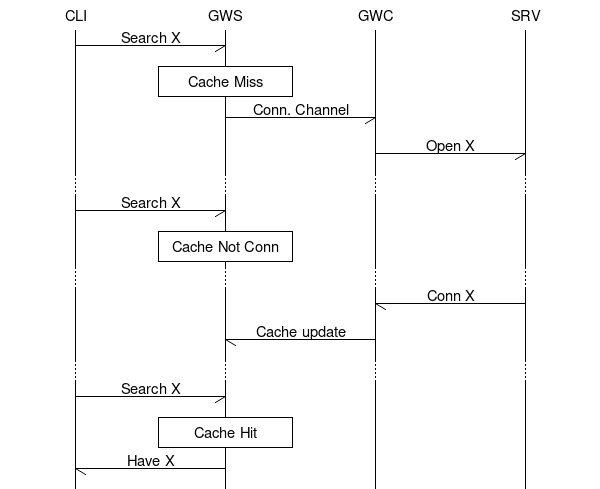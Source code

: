 msc {
  CLI, GWS, GWC, SRV;

  CLI -> GWS [label="Search X"];
  GWS box GWS [label="Cache Miss"];
  GWS -> GWC [label="Conn. Channel"];
  GWC -> SRV [label="Open X"];
  ...;
  CLI -> GWS [label="Search X"];
  GWS box GWS [label="Cache Not Conn"];
  ...;
  GWC <- SRV [label="Conn X"];
  GWS <- GWC [label="Cache update"];
  ...;
  CLI -> GWS [label="Search X"];
  GWS box GWS [label="Cache Hit"];
  CLI <- GWS [label="Have X"];
}
